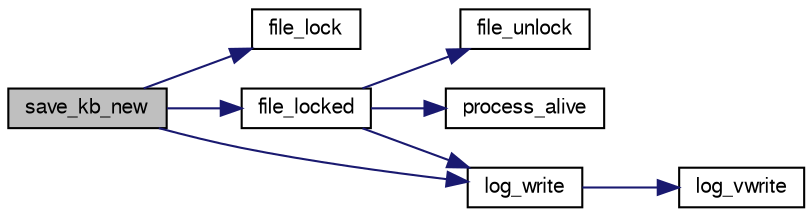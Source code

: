digraph G
{
  bgcolor="transparent";
  edge [fontname="FreeSans",fontsize="10",labelfontname="FreeSans",labelfontsize="10"];
  node [fontname="FreeSans",fontsize="10",shape=record];
  rankdir=LR;
  Node1 [label="save_kb_new",height=0.2,width=0.4,color="black", fillcolor="grey75", style="filled" fontcolor="black"];
  Node1 -> Node2 [color="midnightblue",fontsize="10",style="solid",fontname="FreeSans"];
  Node2 [label="file_lock",height=0.2,width=0.4,color="black",URL="$locks_8c.html#a40b41c04a5df1cc6c64c26b508166a5d"];
  Node1 -> Node3 [color="midnightblue",fontsize="10",style="solid",fontname="FreeSans"];
  Node3 [label="file_locked",height=0.2,width=0.4,color="black",URL="$locks_8c.html#ac9109c8213cd8478105ec4b5b56e9b1c"];
  Node3 -> Node4 [color="midnightblue",fontsize="10",style="solid",fontname="FreeSans"];
  Node4 [label="file_unlock",height=0.2,width=0.4,color="black",URL="$locks_8c.html#a5237a98830f3ba49d14bc95b25f72ad2"];
  Node3 -> Node5 [color="midnightblue",fontsize="10",style="solid",fontname="FreeSans"];
  Node5 [label="log_write",height=0.2,width=0.4,color="black",URL="$log_8c.html#aebd780cf62bc3eed16f852bd30250a3a"];
  Node5 -> Node6 [color="midnightblue",fontsize="10",style="solid",fontname="FreeSans"];
  Node6 [label="log_vwrite",height=0.2,width=0.4,color="black",URL="$log_8c.html#a20d71c8bbe1b9014a523f38e2fabbc02"];
  Node3 -> Node7 [color="midnightblue",fontsize="10",style="solid",fontname="FreeSans"];
  Node7 [label="process_alive",height=0.2,width=0.4,color="black",URL="$utils_8c.html#affd062302c0cfe28759d8bbbc03b0027"];
  Node1 -> Node5 [color="midnightblue",fontsize="10",style="solid",fontname="FreeSans"];
}
